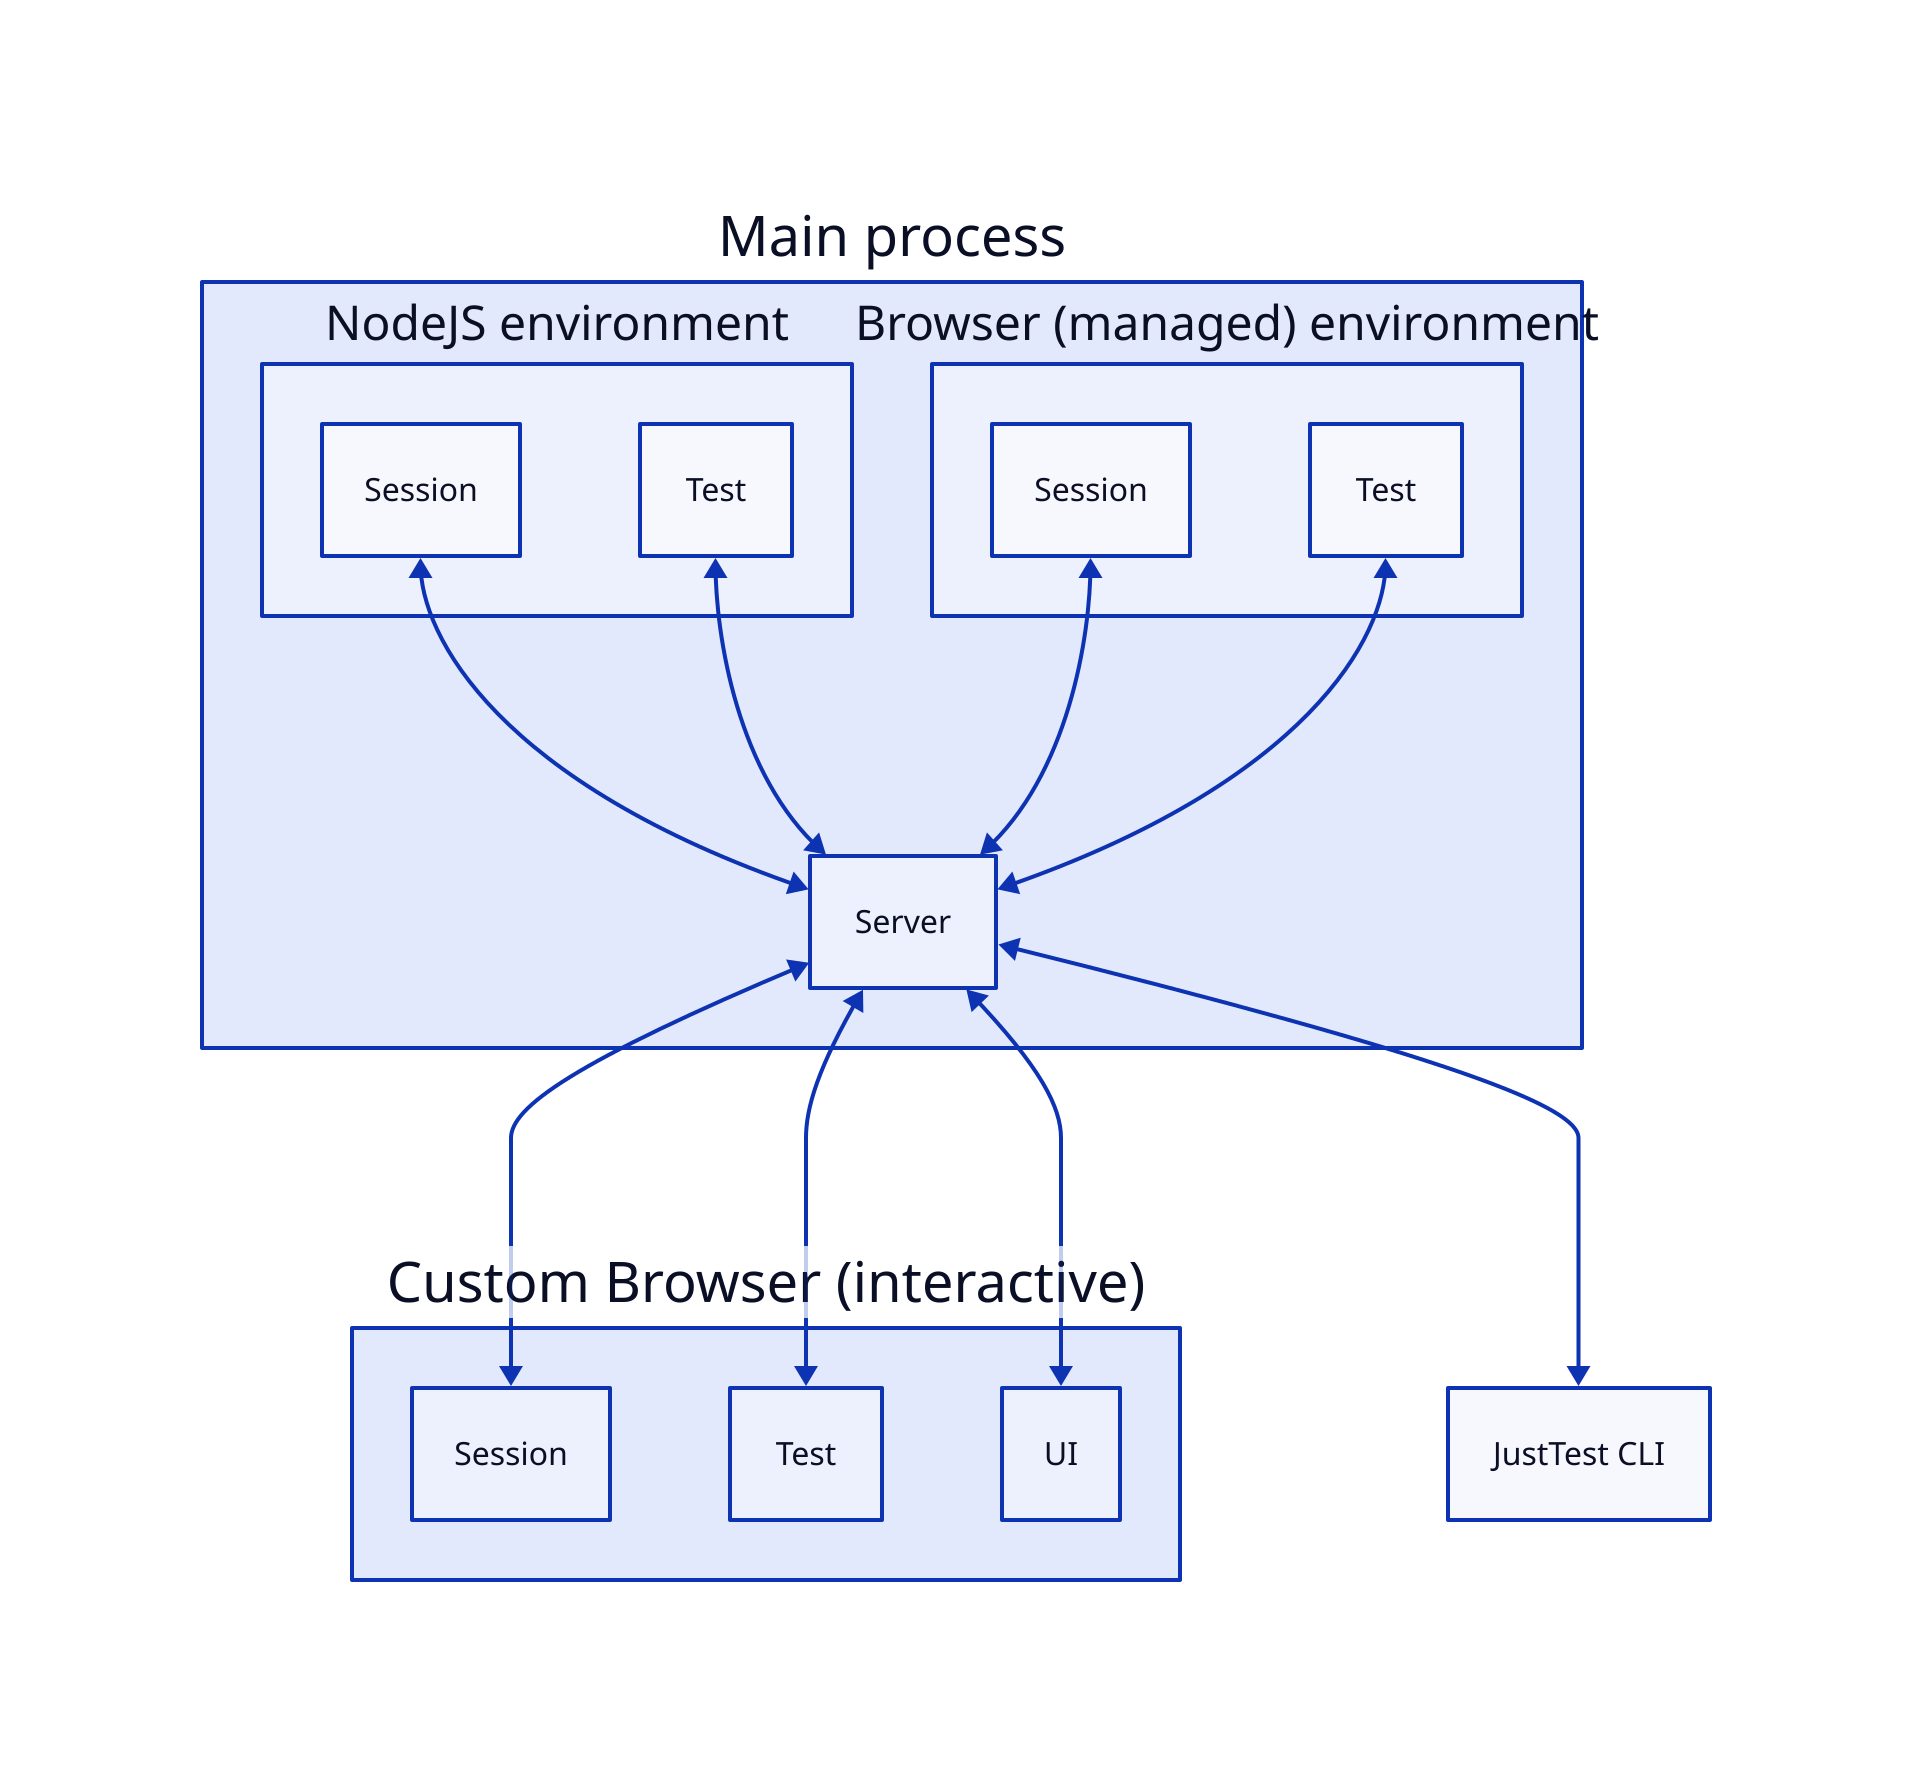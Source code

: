 interactive-browser: Custom Browser (interactive) {
  Session
  Test
  UI
}

cli-process: JustTest CLI

just-test-process: Main process {
  server: Server

  client-nodejs: NodeJS environment {
    Session
    Test
  }

  client-browser: Browser (managed) environment {
    Session
    Test
  }

  client-nodejs.session <-> server
  client-nodejs.test <-> server
  client-browser.session <-> server
  client-browser.test <-> server
}

just-test-process.server <-> interactive-browser.session
just-test-process.server <-> interactive-browser.test
just-test-process.server <-> interactive-browser.ui
just-test-process.server <-> cli-process
